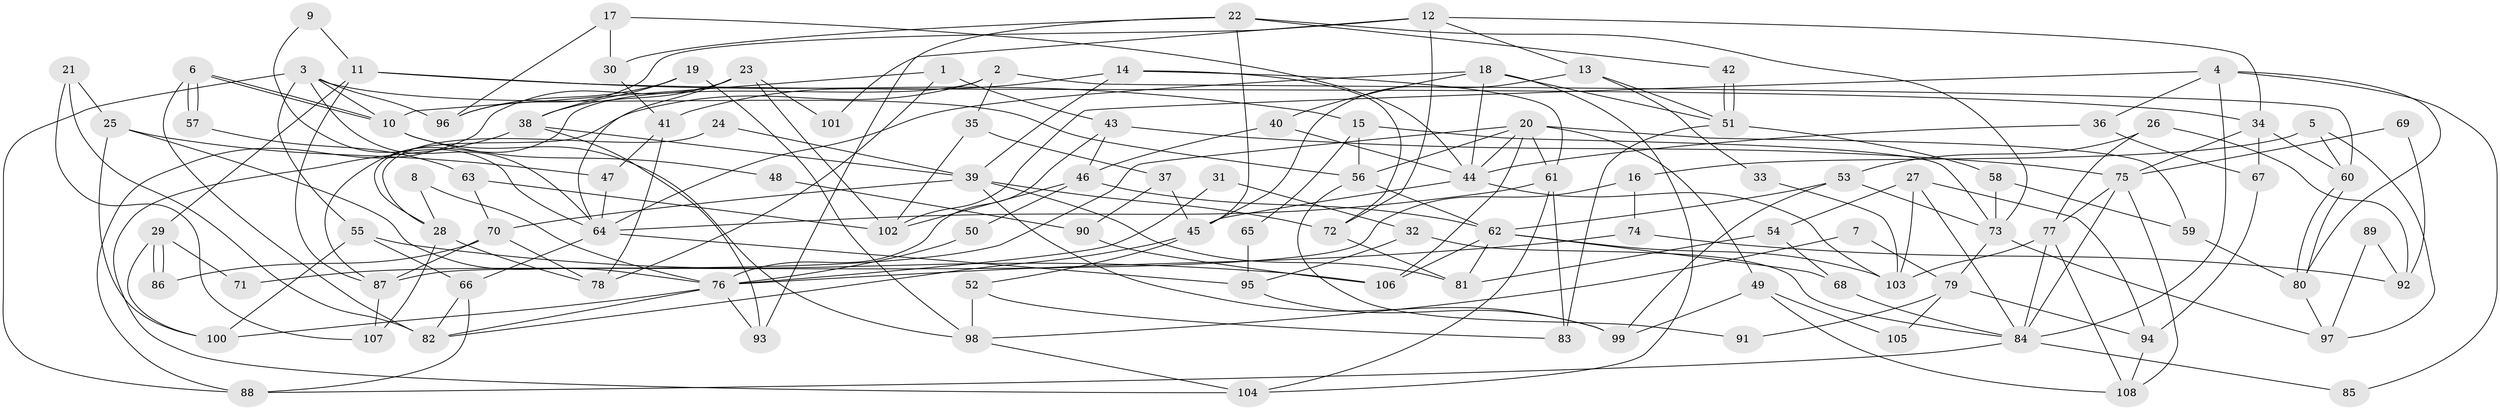 // Generated by graph-tools (version 1.1) at 2025/01/03/09/25 03:01:59]
// undirected, 108 vertices, 216 edges
graph export_dot {
graph [start="1"]
  node [color=gray90,style=filled];
  1;
  2;
  3;
  4;
  5;
  6;
  7;
  8;
  9;
  10;
  11;
  12;
  13;
  14;
  15;
  16;
  17;
  18;
  19;
  20;
  21;
  22;
  23;
  24;
  25;
  26;
  27;
  28;
  29;
  30;
  31;
  32;
  33;
  34;
  35;
  36;
  37;
  38;
  39;
  40;
  41;
  42;
  43;
  44;
  45;
  46;
  47;
  48;
  49;
  50;
  51;
  52;
  53;
  54;
  55;
  56;
  57;
  58;
  59;
  60;
  61;
  62;
  63;
  64;
  65;
  66;
  67;
  68;
  69;
  70;
  71;
  72;
  73;
  74;
  75;
  76;
  77;
  78;
  79;
  80;
  81;
  82;
  83;
  84;
  85;
  86;
  87;
  88;
  89;
  90;
  91;
  92;
  93;
  94;
  95;
  96;
  97;
  98;
  99;
  100;
  101;
  102;
  103;
  104;
  105;
  106;
  107;
  108;
  1 -- 10;
  1 -- 43;
  1 -- 78;
  2 -- 60;
  2 -- 87;
  2 -- 28;
  2 -- 35;
  3 -- 64;
  3 -- 88;
  3 -- 10;
  3 -- 55;
  3 -- 56;
  3 -- 96;
  4 -- 102;
  4 -- 36;
  4 -- 80;
  4 -- 84;
  4 -- 85;
  5 -- 60;
  5 -- 97;
  5 -- 16;
  6 -- 10;
  6 -- 10;
  6 -- 57;
  6 -- 57;
  6 -- 82;
  7 -- 79;
  7 -- 98;
  8 -- 76;
  8 -- 28;
  9 -- 11;
  9 -- 64;
  10 -- 48;
  10 -- 98;
  11 -- 15;
  11 -- 34;
  11 -- 29;
  11 -- 87;
  12 -- 72;
  12 -- 96;
  12 -- 13;
  12 -- 34;
  12 -- 101;
  13 -- 51;
  13 -- 33;
  13 -- 45;
  14 -- 72;
  14 -- 39;
  14 -- 41;
  14 -- 61;
  15 -- 56;
  15 -- 73;
  15 -- 65;
  16 -- 87;
  16 -- 74;
  17 -- 96;
  17 -- 44;
  17 -- 30;
  18 -- 44;
  18 -- 104;
  18 -- 40;
  18 -- 51;
  18 -- 64;
  19 -- 98;
  19 -- 38;
  19 -- 96;
  20 -- 61;
  20 -- 106;
  20 -- 44;
  20 -- 49;
  20 -- 56;
  20 -- 59;
  20 -- 71;
  21 -- 25;
  21 -- 82;
  21 -- 107;
  22 -- 73;
  22 -- 45;
  22 -- 30;
  22 -- 42;
  22 -- 93;
  23 -- 64;
  23 -- 38;
  23 -- 88;
  23 -- 101;
  23 -- 102;
  24 -- 39;
  24 -- 28;
  25 -- 47;
  25 -- 100;
  25 -- 76;
  26 -- 53;
  26 -- 77;
  26 -- 92;
  27 -- 103;
  27 -- 54;
  27 -- 84;
  27 -- 94;
  28 -- 78;
  28 -- 107;
  29 -- 86;
  29 -- 86;
  29 -- 71;
  29 -- 100;
  30 -- 41;
  31 -- 32;
  31 -- 76;
  32 -- 84;
  32 -- 95;
  33 -- 103;
  34 -- 75;
  34 -- 60;
  34 -- 67;
  35 -- 102;
  35 -- 37;
  36 -- 44;
  36 -- 67;
  37 -- 45;
  37 -- 90;
  38 -- 93;
  38 -- 104;
  38 -- 39;
  39 -- 70;
  39 -- 72;
  39 -- 81;
  39 -- 99;
  40 -- 44;
  40 -- 46;
  41 -- 47;
  41 -- 78;
  42 -- 51;
  42 -- 51;
  43 -- 75;
  43 -- 76;
  43 -- 46;
  44 -- 45;
  44 -- 103;
  45 -- 82;
  45 -- 52;
  46 -- 50;
  46 -- 62;
  46 -- 102;
  47 -- 64;
  48 -- 90;
  49 -- 108;
  49 -- 99;
  49 -- 105;
  50 -- 76;
  51 -- 58;
  51 -- 83;
  52 -- 83;
  52 -- 98;
  53 -- 99;
  53 -- 62;
  53 -- 73;
  54 -- 81;
  54 -- 68;
  55 -- 66;
  55 -- 100;
  55 -- 106;
  56 -- 62;
  56 -- 91;
  57 -- 63;
  58 -- 59;
  58 -- 73;
  59 -- 80;
  60 -- 80;
  60 -- 80;
  61 -- 64;
  61 -- 83;
  61 -- 104;
  62 -- 68;
  62 -- 81;
  62 -- 103;
  62 -- 106;
  63 -- 102;
  63 -- 70;
  64 -- 66;
  64 -- 95;
  65 -- 95;
  66 -- 82;
  66 -- 88;
  67 -- 94;
  68 -- 84;
  69 -- 92;
  69 -- 75;
  70 -- 78;
  70 -- 87;
  70 -- 86;
  72 -- 81;
  73 -- 79;
  73 -- 97;
  74 -- 76;
  74 -- 92;
  75 -- 77;
  75 -- 84;
  75 -- 108;
  76 -- 100;
  76 -- 82;
  76 -- 93;
  77 -- 84;
  77 -- 103;
  77 -- 108;
  79 -- 94;
  79 -- 91;
  79 -- 105;
  80 -- 97;
  84 -- 85;
  84 -- 88;
  87 -- 107;
  89 -- 92;
  89 -- 97;
  90 -- 106;
  94 -- 108;
  95 -- 99;
  98 -- 104;
}

